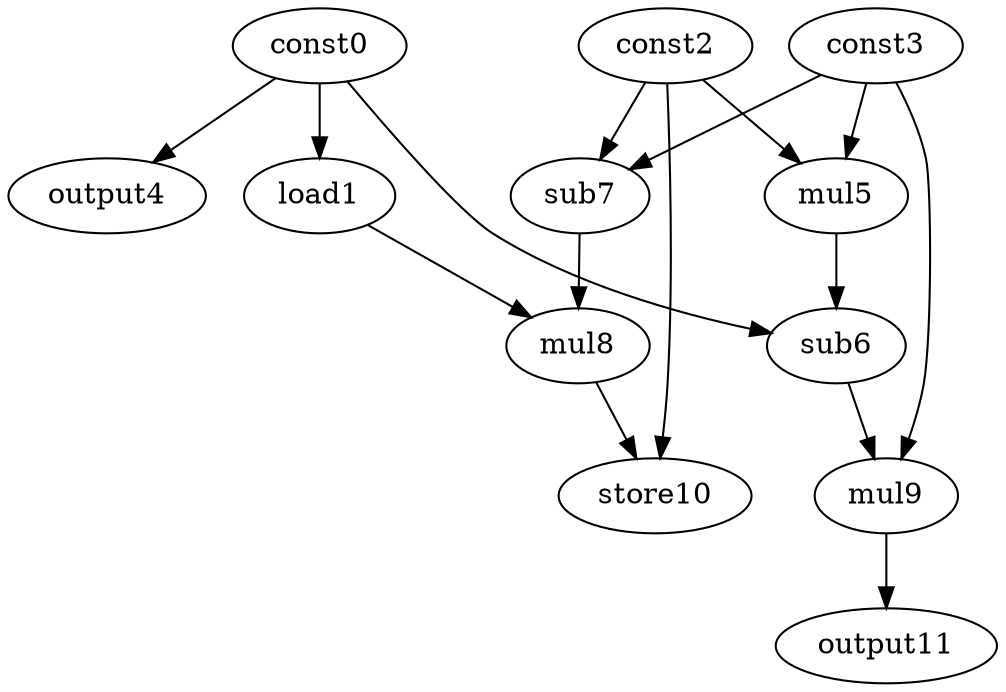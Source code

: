 digraph G { 
const0[opcode=const]; 
load1[opcode=load]; 
const2[opcode=const]; 
const3[opcode=const]; 
output4[opcode=output]; 
mul5[opcode=mul]; 
sub6[opcode=sub]; 
sub7[opcode=sub]; 
mul8[opcode=mul]; 
mul9[opcode=mul]; 
store10[opcode=store]; 
output11[opcode=output]; 
const0->load1[operand=0];
const0->output4[operand=0];
const2->mul5[operand=0];
const3->mul5[operand=1];
const2->sub7[operand=0];
const3->sub7[operand=1];
const0->sub6[operand=0];
mul5->sub6[operand=1];
load1->mul8[operand=0];
sub7->mul8[operand=1];
const3->mul9[operand=0];
sub6->mul9[operand=1];
mul8->store10[operand=0];
const2->store10[operand=1];
mul9->output11[operand=0];
}
